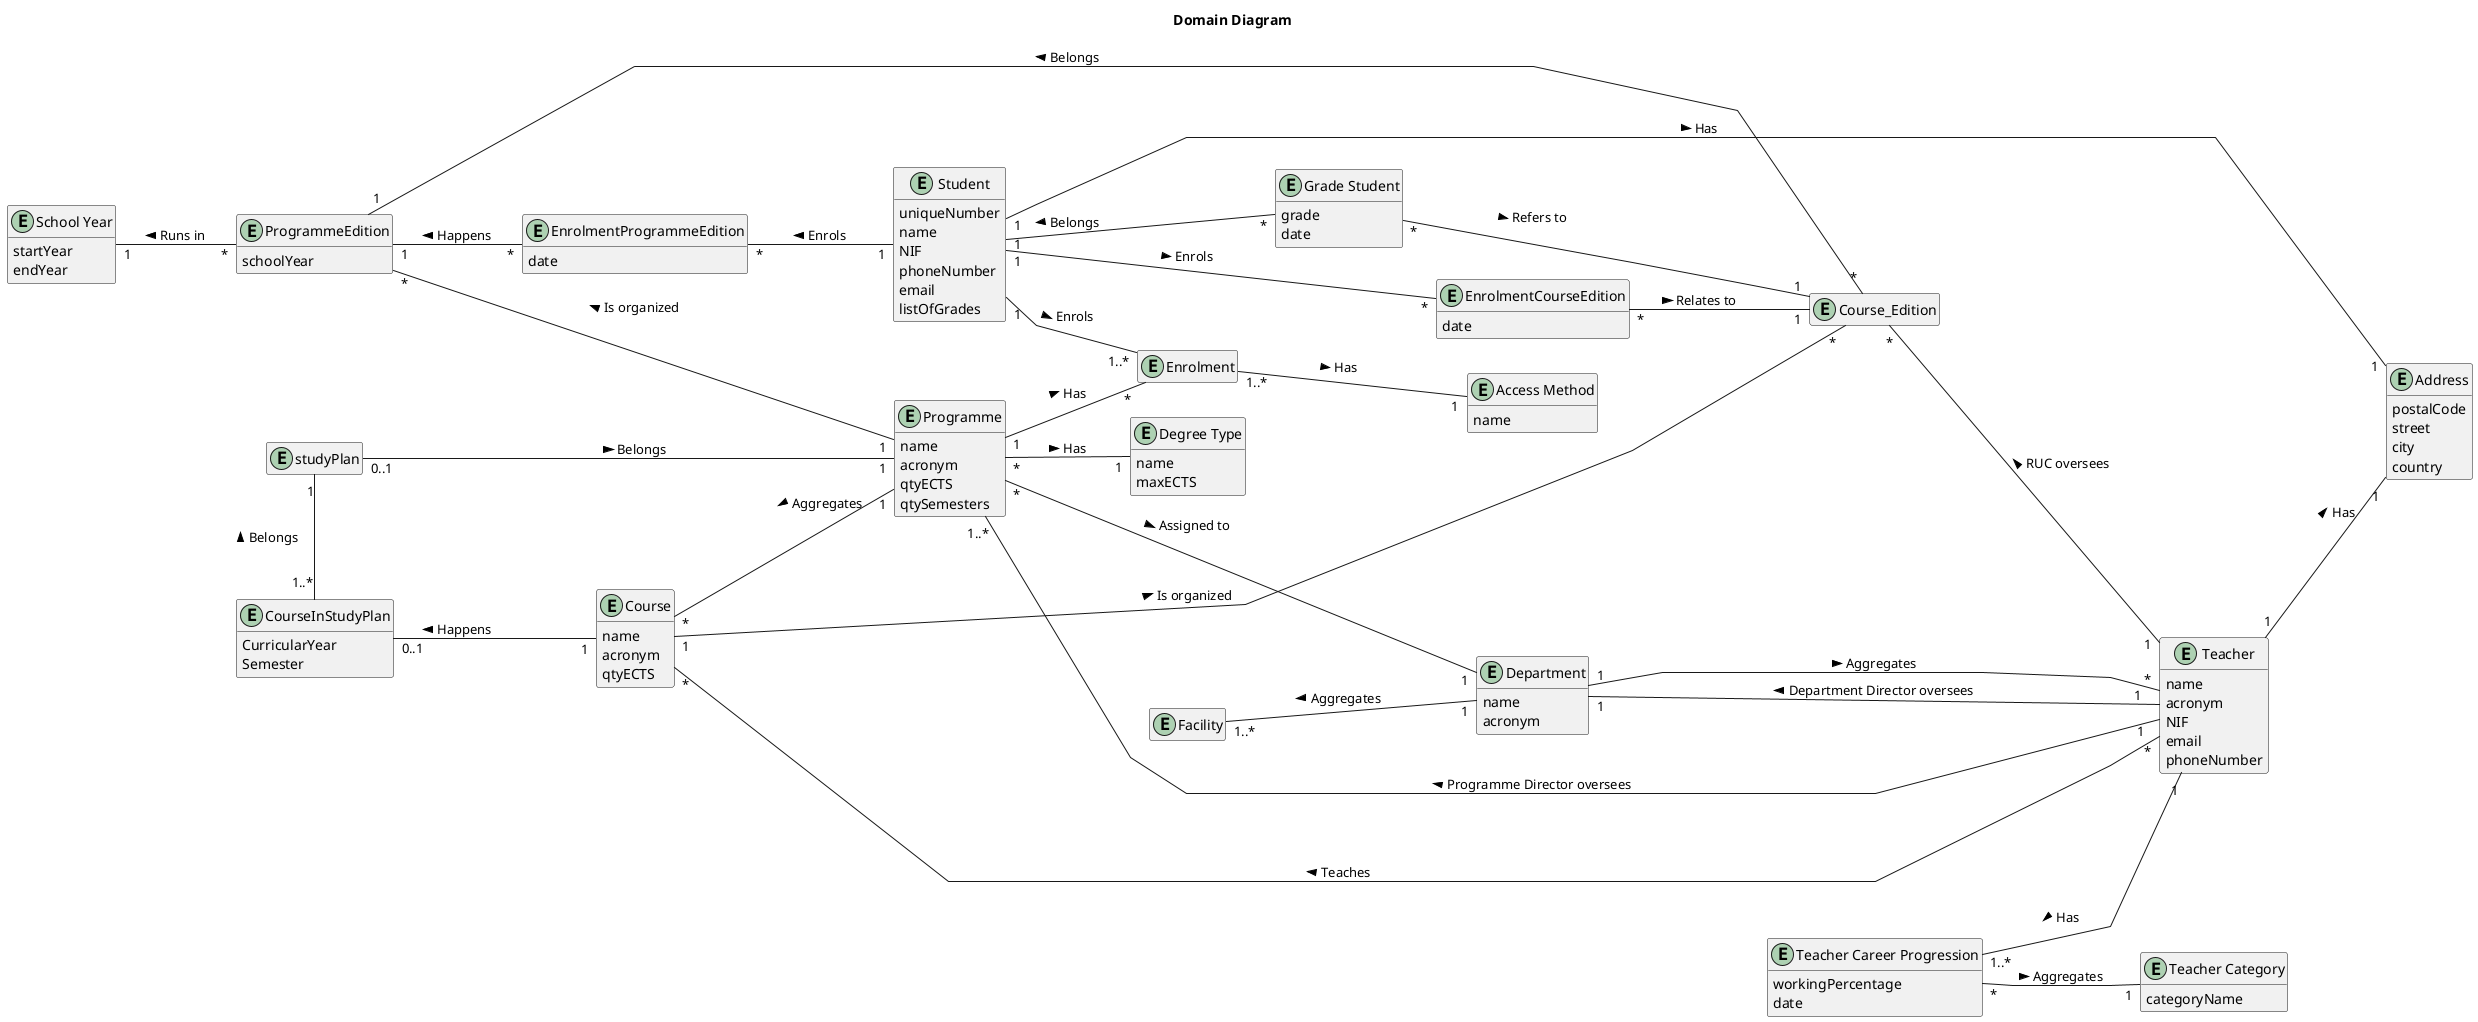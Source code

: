 @startuml
skinparam linetype polyline
left to right direction
hide empty methods
hide empty members
title "Domain Diagram"

' Entities
entity Facility {
}

entity "School Year" {
  startYear
  endYear
}

entity Department {
  name
  acronym
}

entity Course {
  name
  acronym
  qtyECTS
}

entity Course_Edition {
}

entity Address {
  postalCode
  street
  city
  country
}

entity "Teacher Category" {
  categoryName
}

entity Teacher {
  name
  acronym
  NIF
  email
  phoneNumber
}

entity Programme {
  name
  acronym
  qtyECTS
  qtySemesters
}

entity ProgrammeEdition {
  schoolYear
}
entity Enrolment {
}

entity EnrolmentProgrammeEdition {
   date
}

entity EnrolmentCourseEdition {
   date
}

entity Student {
  uniqueNumber
  name
  NIF
  phoneNumber
  email
  listOfGrades
}

entity "Degree Type" {
  name
  maxECTS
}

entity "Access Method" {
  name
}

entity "Grade Student" {
  grade
  date
}

entity "studyPlan" {
}

entity "Teacher Career Progression" {
  workingPercentage
  date
}

entity "CourseInStudyPlan" {
  CurricularYear
  Semester
}


Facility "1..*" -- "1" Department : Aggregates <
Department "1" --- "1   " Teacher : Department Director oversees <
Department "1" --- "*" Teacher : Aggregates >
Course "*" -- "*" Teacher : Teaches <
Course_Edition "*" -- "1" Teacher : RUC oversees <
Course "1" ----- "*" Course_Edition : > Is organized
Programme "1" -left- "*" Course : > Aggregates
"studyPlan" "0..1" -- "1" Programme : > Belongs
"studyPlan" "1" --right-- "1..*" "CourseInStudyPlan" : \n\n< Belongs\n\n
"CourseInStudyPlan" "0..1" -- "1" Course : < Happens
ProgrammeEdition "1" -- "*" Course_Edition : < Belongs
"School Year" "1" -- "*" ProgrammeEdition : < Runs in
Address "1" -up- "1" Student : Has <
Teacher "1" -- "1" Address : Has >
"Teacher Career Progression" "*" -- "1" "Teacher Category" : Aggregates >
Programme "1" -- "*" Enrolment : Has >
ProgrammeEdition "*" -- "1" Programme : < Is organized
ProgrammeEdition "1" -- "*" EnrolmentProgrammeEdition : < Happens
EnrolmentProgrammeEdition "*" -- "1" Student : < Enrols
Student "1" --- "*" EnrolmentCourseEdition : > Enrols
EnrolmentCourseEdition "*" -- "1" Course_Edition : > Relates to
Programme "*" -- "1" Department : Assigned to >
Student "1" -- "*" "Grade Student" : < Belongs
"Grade Student" "*" -- "1" Course_Edition : > Refers to

Programme "1..*" -- "1  " Teacher : Programme Director oversees <
Programme "*" -- "1" "Degree Type" : Has >
Student "1" -- "1..*" Enrolment : Enrols >
Enrolment "1..*" -- "1" "Access Method" : Has >
"Teacher Career Progression" "1..*" -- "1" "Teacher" : Has <
@enduml